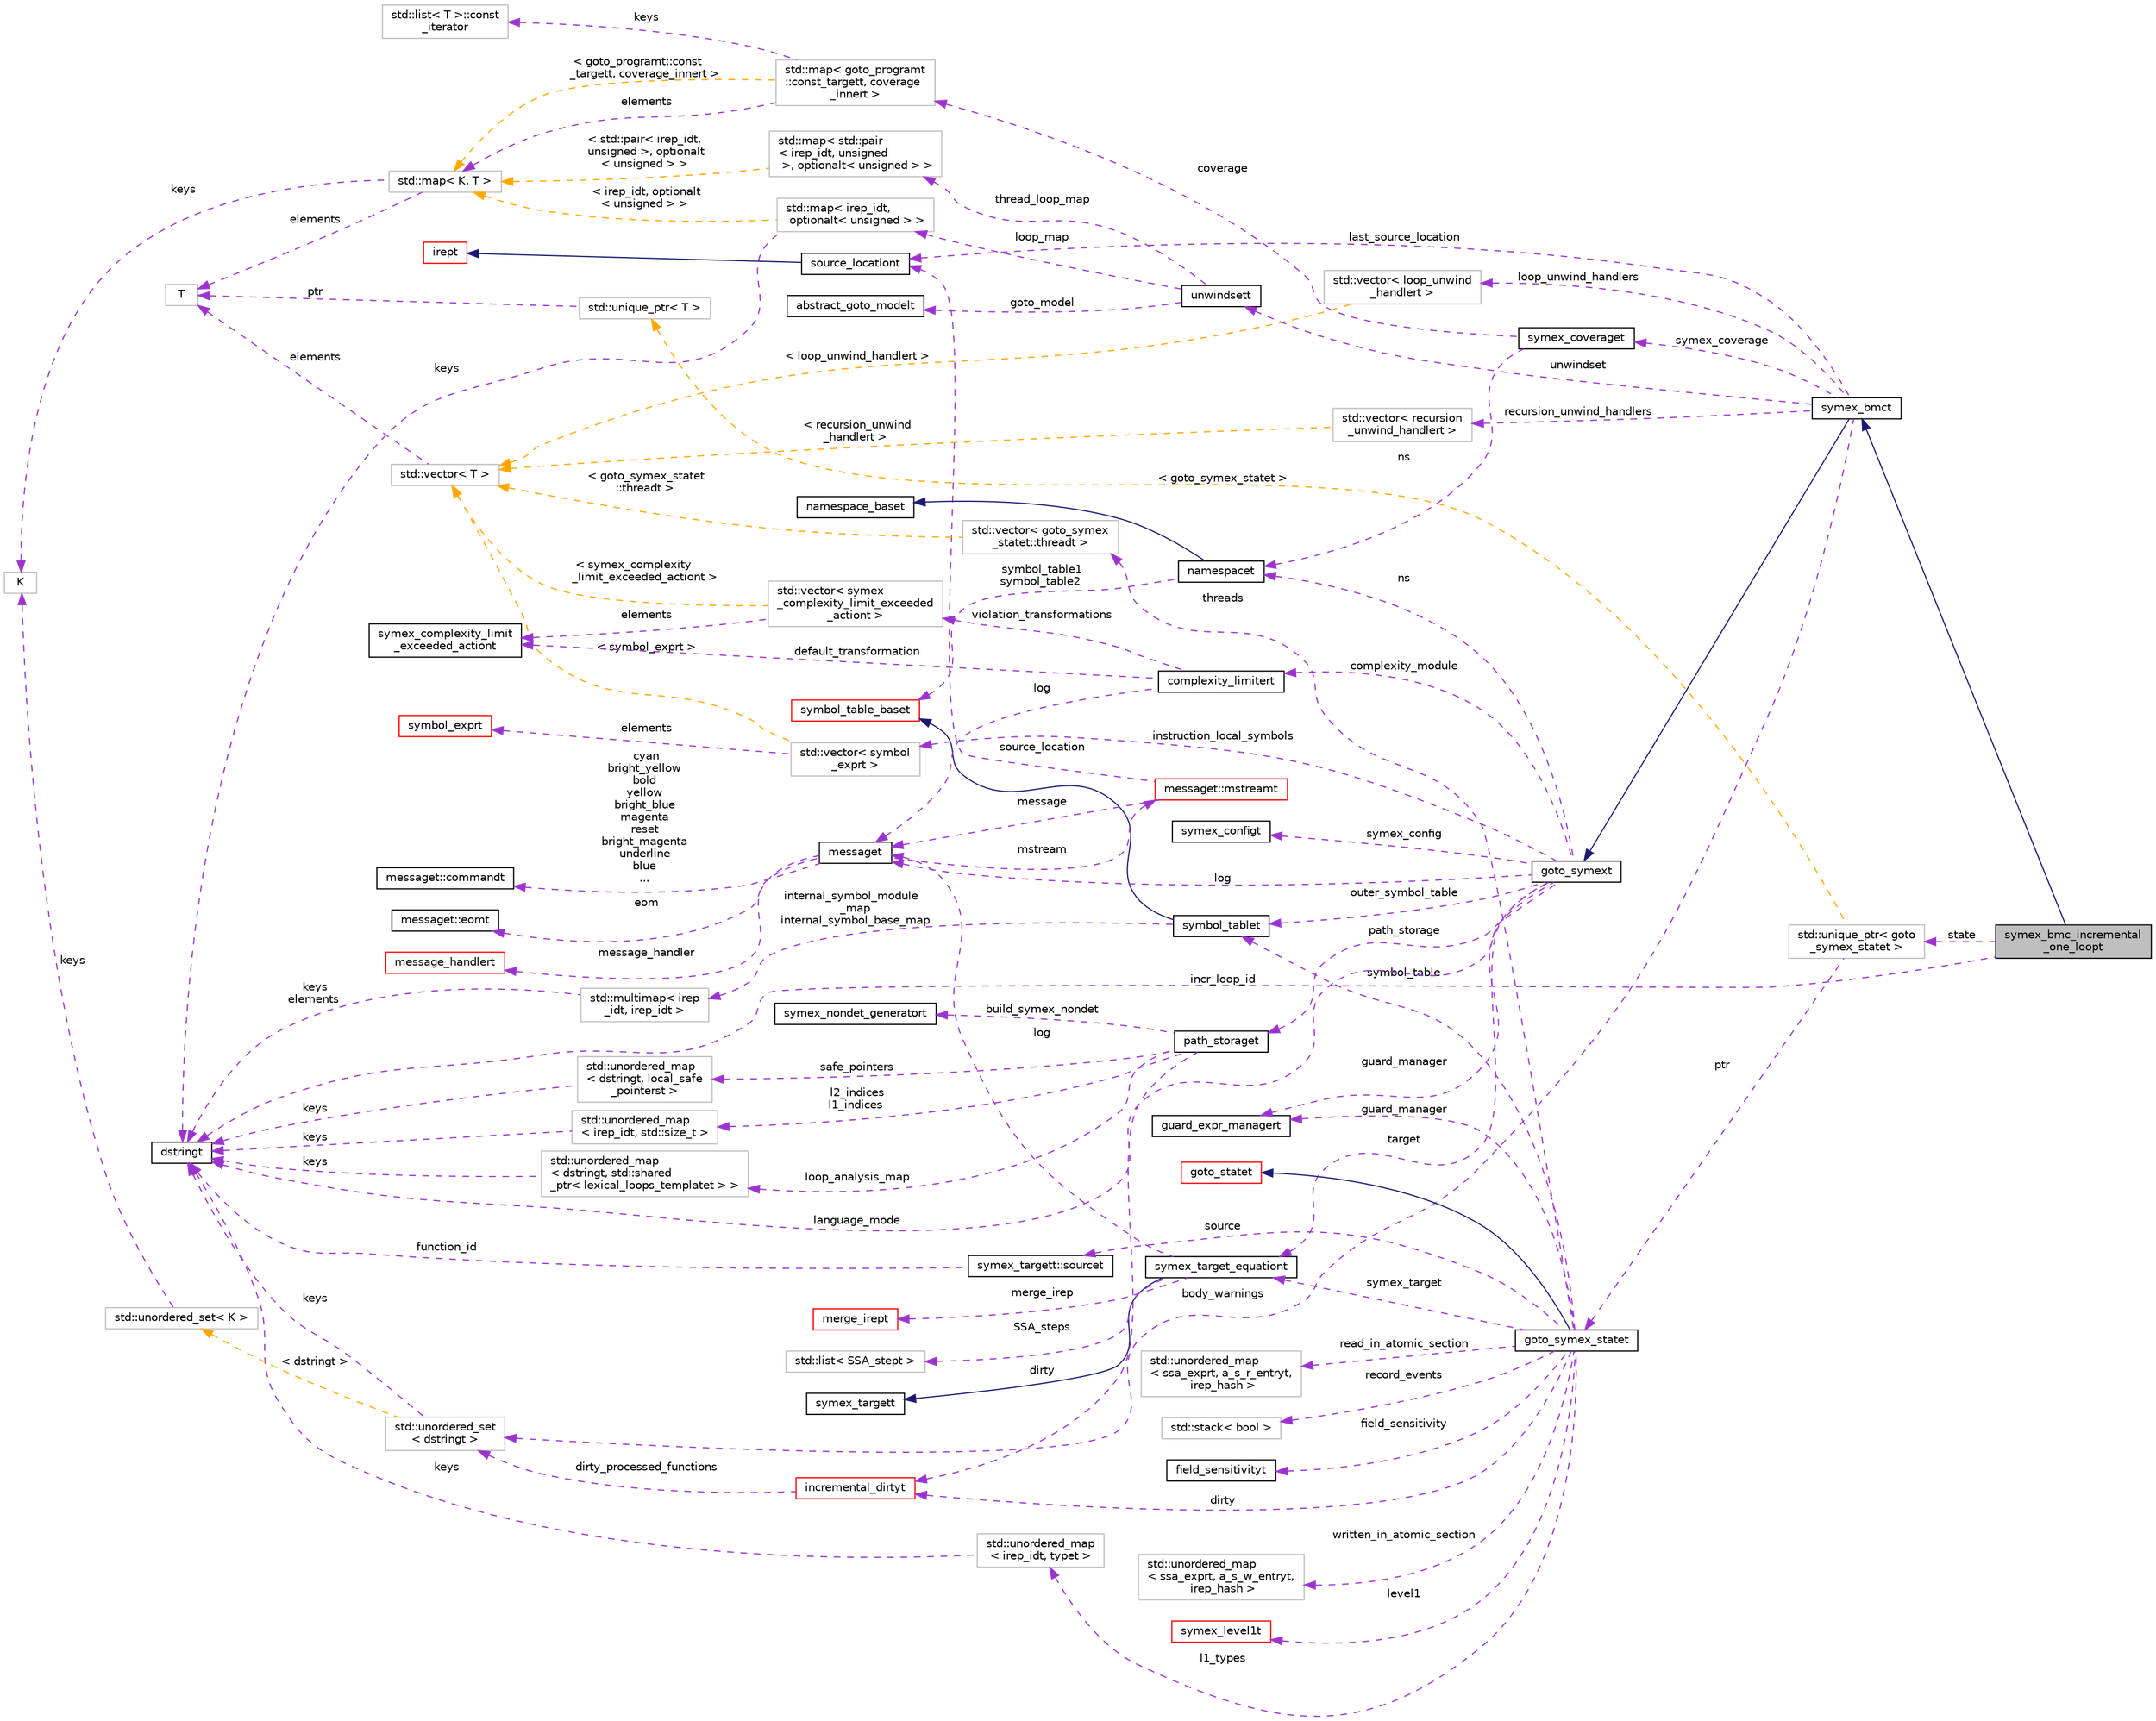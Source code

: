 digraph "symex_bmc_incremental_one_loopt"
{
 // LATEX_PDF_SIZE
  bgcolor="transparent";
  edge [fontname="Helvetica",fontsize="10",labelfontname="Helvetica",labelfontsize="10"];
  node [fontname="Helvetica",fontsize="10",shape=record];
  rankdir="LR";
  Node1 [label="symex_bmc_incremental\l_one_loopt",height=0.2,width=0.4,color="black", fillcolor="grey75", style="filled", fontcolor="black",tooltip=" "];
  Node2 -> Node1 [dir="back",color="midnightblue",fontsize="10",style="solid",fontname="Helvetica"];
  Node2 [label="symex_bmct",height=0.2,width=0.4,color="black",URL="$classsymex__bmct.html",tooltip=" "];
  Node3 -> Node2 [dir="back",color="midnightblue",fontsize="10",style="solid",fontname="Helvetica"];
  Node3 [label="goto_symext",height=0.2,width=0.4,color="black",URL="$classgoto__symext.html",tooltip="The main class for the forward symbolic simulator."];
  Node4 -> Node3 [dir="back",color="darkorchid3",fontsize="10",style="dashed",label=" outer_symbol_table" ,fontname="Helvetica"];
  Node4 [label="symbol_tablet",height=0.2,width=0.4,color="black",URL="$classsymbol__tablet.html",tooltip="The symbol table."];
  Node5 -> Node4 [dir="back",color="midnightblue",fontsize="10",style="solid",fontname="Helvetica"];
  Node5 [label="symbol_table_baset",height=0.2,width=0.4,color="red",URL="$classsymbol__table__baset.html",tooltip="The symbol table base class interface."];
  Node10 -> Node4 [dir="back",color="darkorchid3",fontsize="10",style="dashed",label=" internal_symbol_module\l_map\ninternal_symbol_base_map" ,fontname="Helvetica"];
  Node10 [label="std::multimap\< irep\l_idt, irep_idt \>",height=0.2,width=0.4,color="grey75",tooltip=" "];
  Node11 -> Node10 [dir="back",color="darkorchid3",fontsize="10",style="dashed",label=" keys\nelements" ,fontname="Helvetica"];
  Node11 [label="dstringt",height=0.2,width=0.4,color="black",URL="$classdstringt.html",tooltip="dstringt has one field, an unsigned integer no which is an index into a static table of strings."];
  Node12 -> Node3 [dir="back",color="darkorchid3",fontsize="10",style="dashed",label=" log" ,fontname="Helvetica"];
  Node12 [label="messaget",height=0.2,width=0.4,color="black",URL="$classmessaget.html",tooltip="Class that provides messages with a built-in verbosity 'level'."];
  Node13 -> Node12 [dir="back",color="darkorchid3",fontsize="10",style="dashed",label=" message_handler" ,fontname="Helvetica"];
  Node13 [label="message_handlert",height=0.2,width=0.4,color="red",URL="$classmessage__handlert.html",tooltip=" "];
  Node16 -> Node12 [dir="back",color="darkorchid3",fontsize="10",style="dashed",label=" cyan\nbright_yellow\nbold\nyellow\nbright_blue\nmagenta\nreset\nbright_magenta\nunderline\nblue\n..." ,fontname="Helvetica"];
  Node16 [label="messaget::commandt",height=0.2,width=0.4,color="black",URL="$classmessaget_1_1commandt.html",tooltip=" "];
  Node17 -> Node12 [dir="back",color="darkorchid3",fontsize="10",style="dashed",label=" mstream" ,fontname="Helvetica"];
  Node17 [label="messaget::mstreamt",height=0.2,width=0.4,color="red",URL="$classmessaget_1_1mstreamt.html",tooltip=" "];
  Node12 -> Node17 [dir="back",color="darkorchid3",fontsize="10",style="dashed",label=" message" ,fontname="Helvetica"];
  Node23 -> Node17 [dir="back",color="darkorchid3",fontsize="10",style="dashed",label=" source_location" ,fontname="Helvetica"];
  Node23 [label="source_locationt",height=0.2,width=0.4,color="black",URL="$classsource__locationt.html",tooltip=" "];
  Node24 -> Node23 [dir="back",color="midnightblue",fontsize="10",style="solid",fontname="Helvetica"];
  Node24 [label="irept",height=0.2,width=0.4,color="red",URL="$classirept.html",tooltip="There are a large number of kinds of tree structured or tree-like data in CPROVER."];
  Node30 -> Node12 [dir="back",color="darkorchid3",fontsize="10",style="dashed",label=" eom" ,fontname="Helvetica"];
  Node30 [label="messaget::eomt",height=0.2,width=0.4,color="black",URL="$classmessaget_1_1eomt.html",tooltip=" "];
  Node31 -> Node3 [dir="back",color="darkorchid3",fontsize="10",style="dashed",label=" path_storage" ,fontname="Helvetica"];
  Node31 [label="path_storaget",height=0.2,width=0.4,color="black",URL="$classpath__storaget.html",tooltip="Storage for symbolic execution paths to be resumed later."];
  Node32 -> Node31 [dir="back",color="darkorchid3",fontsize="10",style="dashed",label=" safe_pointers" ,fontname="Helvetica"];
  Node32 [label="std::unordered_map\l\< dstringt, local_safe\l_pointerst \>",height=0.2,width=0.4,color="grey75",tooltip=" "];
  Node11 -> Node32 [dir="back",color="darkorchid3",fontsize="10",style="dashed",label=" keys" ,fontname="Helvetica"];
  Node39 -> Node31 [dir="back",color="darkorchid3",fontsize="10",style="dashed",label=" dirty" ,fontname="Helvetica"];
  Node39 [label="incremental_dirtyt",height=0.2,width=0.4,color="red",URL="$classincremental__dirtyt.html",tooltip="Wrapper for dirtyt that permits incremental population, ensuring each function is analysed exactly on..."];
  Node40 -> Node39 [dir="back",color="darkorchid3",fontsize="10",style="dashed",label=" dirty_processed_functions" ,fontname="Helvetica"];
  Node40 [label="std::unordered_set\l\< dstringt \>",height=0.2,width=0.4,color="grey75",tooltip=" "];
  Node11 -> Node40 [dir="back",color="darkorchid3",fontsize="10",style="dashed",label=" keys" ,fontname="Helvetica"];
  Node41 -> Node40 [dir="back",color="orange",fontsize="10",style="dashed",label=" \< dstringt \>" ,fontname="Helvetica"];
  Node41 [label="std::unordered_set\< K \>",height=0.2,width=0.4,color="grey75",tooltip="STL class."];
  Node7 -> Node41 [dir="back",color="darkorchid3",fontsize="10",style="dashed",label=" keys" ,fontname="Helvetica"];
  Node7 [label="K",height=0.2,width=0.4,color="grey75",tooltip=" "];
  Node43 -> Node31 [dir="back",color="darkorchid3",fontsize="10",style="dashed",label=" build_symex_nondet" ,fontname="Helvetica"];
  Node43 [label="symex_nondet_generatort",height=0.2,width=0.4,color="black",URL="$classsymex__nondet__generatort.html",tooltip="Functor generating fresh nondet symbols."];
  Node44 -> Node31 [dir="back",color="darkorchid3",fontsize="10",style="dashed",label=" loop_analysis_map" ,fontname="Helvetica"];
  Node44 [label="std::unordered_map\l\< dstringt, std::shared\l_ptr\< lexical_loops_templatet \> \>",height=0.2,width=0.4,color="grey75",tooltip=" "];
  Node11 -> Node44 [dir="back",color="darkorchid3",fontsize="10",style="dashed",label=" keys" ,fontname="Helvetica"];
  Node52 -> Node31 [dir="back",color="darkorchid3",fontsize="10",style="dashed",label=" l2_indices\nl1_indices" ,fontname="Helvetica"];
  Node52 [label="std::unordered_map\l\< irep_idt, std::size_t \>",height=0.2,width=0.4,color="grey75",tooltip=" "];
  Node11 -> Node52 [dir="back",color="darkorchid3",fontsize="10",style="dashed",label=" keys" ,fontname="Helvetica"];
  Node53 -> Node3 [dir="back",color="darkorchid3",fontsize="10",style="dashed",label=" guard_manager" ,fontname="Helvetica"];
  Node53 [label="guard_expr_managert",height=0.2,width=0.4,color="black",URL="$structguard__expr__managert.html",tooltip="This is unused by this implementation of guards, but can be used by other implementations of the same..."];
  Node54 -> Node3 [dir="back",color="darkorchid3",fontsize="10",style="dashed",label=" ns" ,fontname="Helvetica"];
  Node54 [label="namespacet",height=0.2,width=0.4,color="black",URL="$classnamespacet.html",tooltip="A namespacet is essentially one or two symbol tables bound together, to allow for symbol lookups in t..."];
  Node55 -> Node54 [dir="back",color="midnightblue",fontsize="10",style="solid",fontname="Helvetica"];
  Node55 [label="namespace_baset",height=0.2,width=0.4,color="black",URL="$classnamespace__baset.html",tooltip="Basic interface for a namespace."];
  Node5 -> Node54 [dir="back",color="darkorchid3",fontsize="10",style="dashed",label=" symbol_table1\nsymbol_table2" ,fontname="Helvetica"];
  Node56 -> Node3 [dir="back",color="darkorchid3",fontsize="10",style="dashed",label=" target" ,fontname="Helvetica"];
  Node56 [label="symex_target_equationt",height=0.2,width=0.4,color="black",URL="$classsymex__target__equationt.html",tooltip="Inheriting the interface of symex_targett this class represents the SSA form of the input program as ..."];
  Node57 -> Node56 [dir="back",color="midnightblue",fontsize="10",style="solid",fontname="Helvetica"];
  Node57 [label="symex_targett",height=0.2,width=0.4,color="black",URL="$classsymex__targett.html",tooltip="The interface of the target container for symbolic execution to record its symbolic steps into."];
  Node12 -> Node56 [dir="back",color="darkorchid3",fontsize="10",style="dashed",label=" log" ,fontname="Helvetica"];
  Node58 -> Node56 [dir="back",color="darkorchid3",fontsize="10",style="dashed",label=" merge_irep" ,fontname="Helvetica"];
  Node58 [label="merge_irept",height=0.2,width=0.4,color="red",URL="$classmerge__irept.html",tooltip=" "];
  Node60 -> Node56 [dir="back",color="darkorchid3",fontsize="10",style="dashed",label=" SSA_steps" ,fontname="Helvetica"];
  Node60 [label="std::list\< SSA_stept \>",height=0.2,width=0.4,color="grey75",tooltip=" "];
  Node72 -> Node3 [dir="back",color="darkorchid3",fontsize="10",style="dashed",label=" instruction_local_symbols" ,fontname="Helvetica"];
  Node72 [label="std::vector\< symbol\l_exprt \>",height=0.2,width=0.4,color="grey75",tooltip=" "];
  Node65 -> Node72 [dir="back",color="darkorchid3",fontsize="10",style="dashed",label=" elements" ,fontname="Helvetica"];
  Node65 [label="symbol_exprt",height=0.2,width=0.4,color="red",URL="$classsymbol__exprt.html",tooltip="Expression to hold a symbol (variable)"];
  Node15 -> Node72 [dir="back",color="orange",fontsize="10",style="dashed",label=" \< symbol_exprt \>" ,fontname="Helvetica"];
  Node15 [label="std::vector\< T \>",height=0.2,width=0.4,color="grey75",tooltip="STL class."];
  Node8 -> Node15 [dir="back",color="darkorchid3",fontsize="10",style="dashed",label=" elements" ,fontname="Helvetica"];
  Node8 [label="T",height=0.2,width=0.4,color="grey75",tooltip=" "];
  Node11 -> Node3 [dir="back",color="darkorchid3",fontsize="10",style="dashed",label=" language_mode" ,fontname="Helvetica"];
  Node73 -> Node3 [dir="back",color="darkorchid3",fontsize="10",style="dashed",label=" complexity_module" ,fontname="Helvetica"];
  Node73 [label="complexity_limitert",height=0.2,width=0.4,color="black",URL="$classcomplexity__limitert.html",tooltip="Symex complexity module."];
  Node74 -> Node73 [dir="back",color="darkorchid3",fontsize="10",style="dashed",label=" default_transformation" ,fontname="Helvetica"];
  Node74 [label="symex_complexity_limit\l_exceeded_actiont",height=0.2,width=0.4,color="black",URL="$classsymex__complexity__limit__exceeded__actiont.html",tooltip="Default heuristic transformation that cancels branches when complexity has been breached."];
  Node12 -> Node73 [dir="back",color="darkorchid3",fontsize="10",style="dashed",label=" log" ,fontname="Helvetica"];
  Node75 -> Node73 [dir="back",color="darkorchid3",fontsize="10",style="dashed",label=" violation_transformations" ,fontname="Helvetica"];
  Node75 [label="std::vector\< symex\l_complexity_limit_exceeded\l_actiont \>",height=0.2,width=0.4,color="grey75",tooltip=" "];
  Node74 -> Node75 [dir="back",color="darkorchid3",fontsize="10",style="dashed",label=" elements" ,fontname="Helvetica"];
  Node15 -> Node75 [dir="back",color="orange",fontsize="10",style="dashed",label=" \< symex_complexity\l_limit_exceeded_actiont \>" ,fontname="Helvetica"];
  Node76 -> Node3 [dir="back",color="darkorchid3",fontsize="10",style="dashed",label=" symex_config" ,fontname="Helvetica"];
  Node76 [label="symex_configt",height=0.2,width=0.4,color="black",URL="$structsymex__configt.html",tooltip="Configuration used for a symbolic execution."];
  Node40 -> Node2 [dir="back",color="darkorchid3",fontsize="10",style="dashed",label=" body_warnings" ,fontname="Helvetica"];
  Node77 -> Node2 [dir="back",color="darkorchid3",fontsize="10",style="dashed",label=" recursion_unwind_handlers" ,fontname="Helvetica"];
  Node77 [label="std::vector\< recursion\l_unwind_handlert \>",height=0.2,width=0.4,color="grey75",tooltip=" "];
  Node15 -> Node77 [dir="back",color="orange",fontsize="10",style="dashed",label=" \< recursion_unwind\l_handlert \>" ,fontname="Helvetica"];
  Node78 -> Node2 [dir="back",color="darkorchid3",fontsize="10",style="dashed",label=" symex_coverage" ,fontname="Helvetica"];
  Node78 [label="symex_coveraget",height=0.2,width=0.4,color="black",URL="$classsymex__coveraget.html",tooltip=" "];
  Node79 -> Node78 [dir="back",color="darkorchid3",fontsize="10",style="dashed",label=" coverage" ,fontname="Helvetica"];
  Node79 [label="std::map\< goto_programt\l::const_targett, coverage\l_innert \>",height=0.2,width=0.4,color="grey75",tooltip=" "];
  Node38 -> Node79 [dir="back",color="darkorchid3",fontsize="10",style="dashed",label=" elements" ,fontname="Helvetica"];
  Node38 [label="std::map\< K, T \>",height=0.2,width=0.4,color="grey75",tooltip="STL class."];
  Node7 -> Node38 [dir="back",color="darkorchid3",fontsize="10",style="dashed",label=" keys" ,fontname="Helvetica"];
  Node8 -> Node38 [dir="back",color="darkorchid3",fontsize="10",style="dashed",label=" elements" ,fontname="Helvetica"];
  Node80 -> Node79 [dir="back",color="darkorchid3",fontsize="10",style="dashed",label=" keys" ,fontname="Helvetica"];
  Node80 [label="std::list\< T \>::const\l_iterator",height=0.2,width=0.4,color="grey75",tooltip="STL iterator class."];
  Node38 -> Node79 [dir="back",color="orange",fontsize="10",style="dashed",label=" \< goto_programt::const\l_targett, coverage_innert \>" ,fontname="Helvetica"];
  Node54 -> Node78 [dir="back",color="darkorchid3",fontsize="10",style="dashed",label=" ns" ,fontname="Helvetica"];
  Node81 -> Node2 [dir="back",color="darkorchid3",fontsize="10",style="dashed",label=" loop_unwind_handlers" ,fontname="Helvetica"];
  Node81 [label="std::vector\< loop_unwind\l_handlert \>",height=0.2,width=0.4,color="grey75",tooltip=" "];
  Node15 -> Node81 [dir="back",color="orange",fontsize="10",style="dashed",label=" \< loop_unwind_handlert \>" ,fontname="Helvetica"];
  Node82 -> Node2 [dir="back",color="darkorchid3",fontsize="10",style="dashed",label=" unwindset" ,fontname="Helvetica"];
  Node82 [label="unwindsett",height=0.2,width=0.4,color="black",URL="$classunwindsett.html",tooltip=" "];
  Node83 -> Node82 [dir="back",color="darkorchid3",fontsize="10",style="dashed",label=" thread_loop_map" ,fontname="Helvetica"];
  Node83 [label="std::map\< std::pair\l\< irep_idt, unsigned\l \>, optionalt\< unsigned \> \>",height=0.2,width=0.4,color="grey75",tooltip=" "];
  Node38 -> Node83 [dir="back",color="orange",fontsize="10",style="dashed",label=" \< std::pair\< irep_idt,\l unsigned \>, optionalt\l\< unsigned \> \>" ,fontname="Helvetica"];
  Node84 -> Node82 [dir="back",color="darkorchid3",fontsize="10",style="dashed",label=" goto_model" ,fontname="Helvetica"];
  Node84 [label="abstract_goto_modelt",height=0.2,width=0.4,color="black",URL="$classabstract__goto__modelt.html",tooltip="Abstract interface to eager or lazy GOTO models."];
  Node85 -> Node82 [dir="back",color="darkorchid3",fontsize="10",style="dashed",label=" loop_map" ,fontname="Helvetica"];
  Node85 [label="std::map\< irep_idt,\l optionalt\< unsigned \> \>",height=0.2,width=0.4,color="grey75",tooltip=" "];
  Node11 -> Node85 [dir="back",color="darkorchid3",fontsize="10",style="dashed",label=" keys" ,fontname="Helvetica"];
  Node38 -> Node85 [dir="back",color="orange",fontsize="10",style="dashed",label=" \< irep_idt, optionalt\l\< unsigned \> \>" ,fontname="Helvetica"];
  Node23 -> Node2 [dir="back",color="darkorchid3",fontsize="10",style="dashed",label=" last_source_location" ,fontname="Helvetica"];
  Node11 -> Node1 [dir="back",color="darkorchid3",fontsize="10",style="dashed",label=" incr_loop_id" ,fontname="Helvetica"];
  Node86 -> Node1 [dir="back",color="darkorchid3",fontsize="10",style="dashed",label=" state" ,fontname="Helvetica"];
  Node86 [label="std::unique_ptr\< goto\l_symex_statet \>",height=0.2,width=0.4,color="grey75",tooltip=" "];
  Node87 -> Node86 [dir="back",color="darkorchid3",fontsize="10",style="dashed",label=" ptr" ,fontname="Helvetica"];
  Node87 [label="goto_symex_statet",height=0.2,width=0.4,color="black",URL="$classgoto__symex__statet.html",tooltip="Central data structure: state."];
  Node88 -> Node87 [dir="back",color="midnightblue",fontsize="10",style="solid",fontname="Helvetica"];
  Node88 [label="goto_statet",height=0.2,width=0.4,color="red",URL="$classgoto__statet.html",tooltip="Container for data that varies per program point, e.g."];
  Node107 -> Node87 [dir="back",color="darkorchid3",fontsize="10",style="dashed",label=" read_in_atomic_section" ,fontname="Helvetica"];
  Node107 [label="std::unordered_map\l\< ssa_exprt, a_s_r_entryt,\l irep_hash \>",height=0.2,width=0.4,color="grey75",tooltip=" "];
  Node4 -> Node87 [dir="back",color="darkorchid3",fontsize="10",style="dashed",label=" symbol_table" ,fontname="Helvetica"];
  Node108 -> Node87 [dir="back",color="darkorchid3",fontsize="10",style="dashed",label=" record_events" ,fontname="Helvetica"];
  Node108 [label="std::stack\< bool \>",height=0.2,width=0.4,color="grey75",tooltip=" "];
  Node39 -> Node87 [dir="back",color="darkorchid3",fontsize="10",style="dashed",label=" dirty" ,fontname="Helvetica"];
  Node53 -> Node87 [dir="back",color="darkorchid3",fontsize="10",style="dashed",label=" guard_manager" ,fontname="Helvetica"];
  Node56 -> Node87 [dir="back",color="darkorchid3",fontsize="10",style="dashed",label=" symex_target" ,fontname="Helvetica"];
  Node110 -> Node87 [dir="back",color="darkorchid3",fontsize="10",style="dashed",label=" field_sensitivity" ,fontname="Helvetica"];
  Node110 [label="field_sensitivityt",height=0.2,width=0.4,color="black",URL="$classfield__sensitivityt.html",tooltip="Control granularity of object accesses."];
  Node70 -> Node87 [dir="back",color="darkorchid3",fontsize="10",style="dashed",label=" source" ,fontname="Helvetica"];
  Node70 [label="symex_targett::sourcet",height=0.2,width=0.4,color="black",URL="$structsymex__targett_1_1sourcet.html",tooltip="Identifies source in the context of symbolic execution."];
  Node11 -> Node70 [dir="back",color="darkorchid3",fontsize="10",style="dashed",label=" function_id" ,fontname="Helvetica"];
  Node111 -> Node87 [dir="back",color="darkorchid3",fontsize="10",style="dashed",label=" written_in_atomic_section" ,fontname="Helvetica"];
  Node111 [label="std::unordered_map\l\< ssa_exprt, a_s_w_entryt,\l irep_hash \>",height=0.2,width=0.4,color="grey75",tooltip=" "];
  Node112 -> Node87 [dir="back",color="darkorchid3",fontsize="10",style="dashed",label=" threads" ,fontname="Helvetica"];
  Node112 [label="std::vector\< goto_symex\l_statet::threadt \>",height=0.2,width=0.4,color="grey75",tooltip=" "];
  Node15 -> Node112 [dir="back",color="orange",fontsize="10",style="dashed",label=" \< goto_symex_statet\l::threadt \>" ,fontname="Helvetica"];
  Node117 -> Node87 [dir="back",color="darkorchid3",fontsize="10",style="dashed",label=" l1_types" ,fontname="Helvetica"];
  Node117 [label="std::unordered_map\l\< irep_idt, typet \>",height=0.2,width=0.4,color="grey75",tooltip=" "];
  Node11 -> Node117 [dir="back",color="darkorchid3",fontsize="10",style="dashed",label=" keys" ,fontname="Helvetica"];
  Node119 -> Node87 [dir="back",color="darkorchid3",fontsize="10",style="dashed",label=" level1" ,fontname="Helvetica"];
  Node119 [label="symex_level1t",height=0.2,width=0.4,color="red",URL="$structsymex__level1t.html",tooltip="Functor to set the level 1 renaming of SSA expressions."];
  Node120 -> Node86 [dir="back",color="orange",fontsize="10",style="dashed",label=" \< goto_symex_statet \>" ,fontname="Helvetica"];
  Node120 [label="std::unique_ptr\< T \>",height=0.2,width=0.4,color="grey75",tooltip="STL class."];
  Node8 -> Node120 [dir="back",color="darkorchid3",fontsize="10",style="dashed",label=" ptr" ,fontname="Helvetica"];
}
